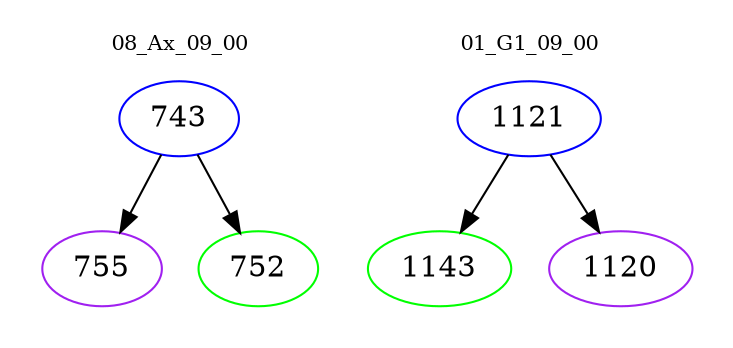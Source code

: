 digraph{
subgraph cluster_0 {
color = white
label = "08_Ax_09_00";
fontsize=10;
T0_743 [label="743", color="blue"]
T0_743 -> T0_755 [color="black"]
T0_755 [label="755", color="purple"]
T0_743 -> T0_752 [color="black"]
T0_752 [label="752", color="green"]
}
subgraph cluster_1 {
color = white
label = "01_G1_09_00";
fontsize=10;
T1_1121 [label="1121", color="blue"]
T1_1121 -> T1_1143 [color="black"]
T1_1143 [label="1143", color="green"]
T1_1121 -> T1_1120 [color="black"]
T1_1120 [label="1120", color="purple"]
}
}

